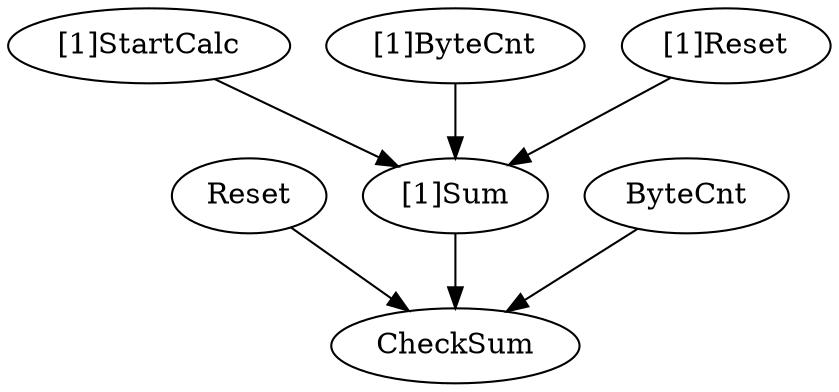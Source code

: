 strict digraph "" {
	Reset	 [complexity=1,
		importance=0.239583350154,
		rank=0.239583350154];
	CheckSum	 [complexity=0,
		importance=0.0957889797742,
		rank=0.0];
	Reset -> CheckSum;
	"[1]Sum"	 [complexity=3,
		importance=0.253585191034,
		rank=0.0845283970112];
	"[1]Sum" -> CheckSum;
	"[1]StartCalc"	 [complexity=4,
		importance=0.377599475306,
		rank=0.0943998688265];
	"[1]StartCalc" -> "[1]Sum";
	"[1]ByteCnt"	 [complexity=5,
		importance=0.555175772673,
		rank=0.111035154535];
	"[1]ByteCnt" -> "[1]Sum";
	"[1]Reset"	 [complexity=4,
		importance=0.30159058164,
		rank=0.0753976454099];
	"[1]Reset" -> "[1]Sum";
	ByteCnt	 [complexity=3,
		importance=0.335372329929,
		rank=0.111790776643];
	ByteCnt -> CheckSum;
}
